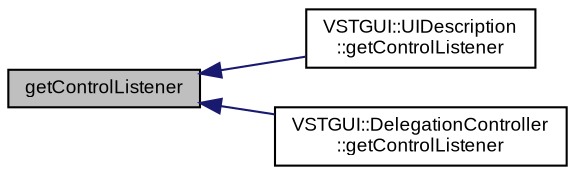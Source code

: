 digraph "getControlListener"
{
  bgcolor="transparent";
  edge [fontname="Arial",fontsize="9",labelfontname="Arial",labelfontsize="9"];
  node [fontname="Arial",fontsize="9",shape=record];
  rankdir="LR";
  Node1 [label="getControlListener",height=0.2,width=0.4,color="black", fillcolor="grey75", style="filled" fontcolor="black"];
  Node1 -> Node2 [dir="back",color="midnightblue",fontsize="9",style="solid",fontname="Arial"];
  Node2 [label="VSTGUI::UIDescription\l::getControlListener",height=0.2,width=0.4,color="black",URL="$class_v_s_t_g_u_i_1_1_u_i_description.html#ad4f8e1aecc6c2f5366775d380dd28cc1"];
  Node1 -> Node3 [dir="back",color="midnightblue",fontsize="9",style="solid",fontname="Arial"];
  Node3 [label="VSTGUI::DelegationController\l::getControlListener",height=0.2,width=0.4,color="black",URL="$class_v_s_t_g_u_i_1_1_delegation_controller.html#a2541f70989adac104c32cee460bcf968"];
}
